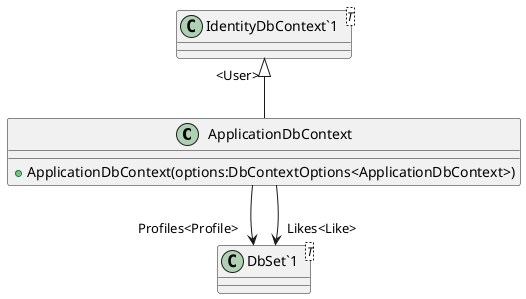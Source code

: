@startuml
class ApplicationDbContext {
    + ApplicationDbContext(options:DbContextOptions<ApplicationDbContext>)
}
class "IdentityDbContext`1"<T> {
}
class "DbSet`1"<T> {
}
"IdentityDbContext`1" "<User>" <|-- ApplicationDbContext
ApplicationDbContext --> "Profiles<Profile>" "DbSet`1"
ApplicationDbContext --> "Likes<Like>" "DbSet`1"
@enduml

